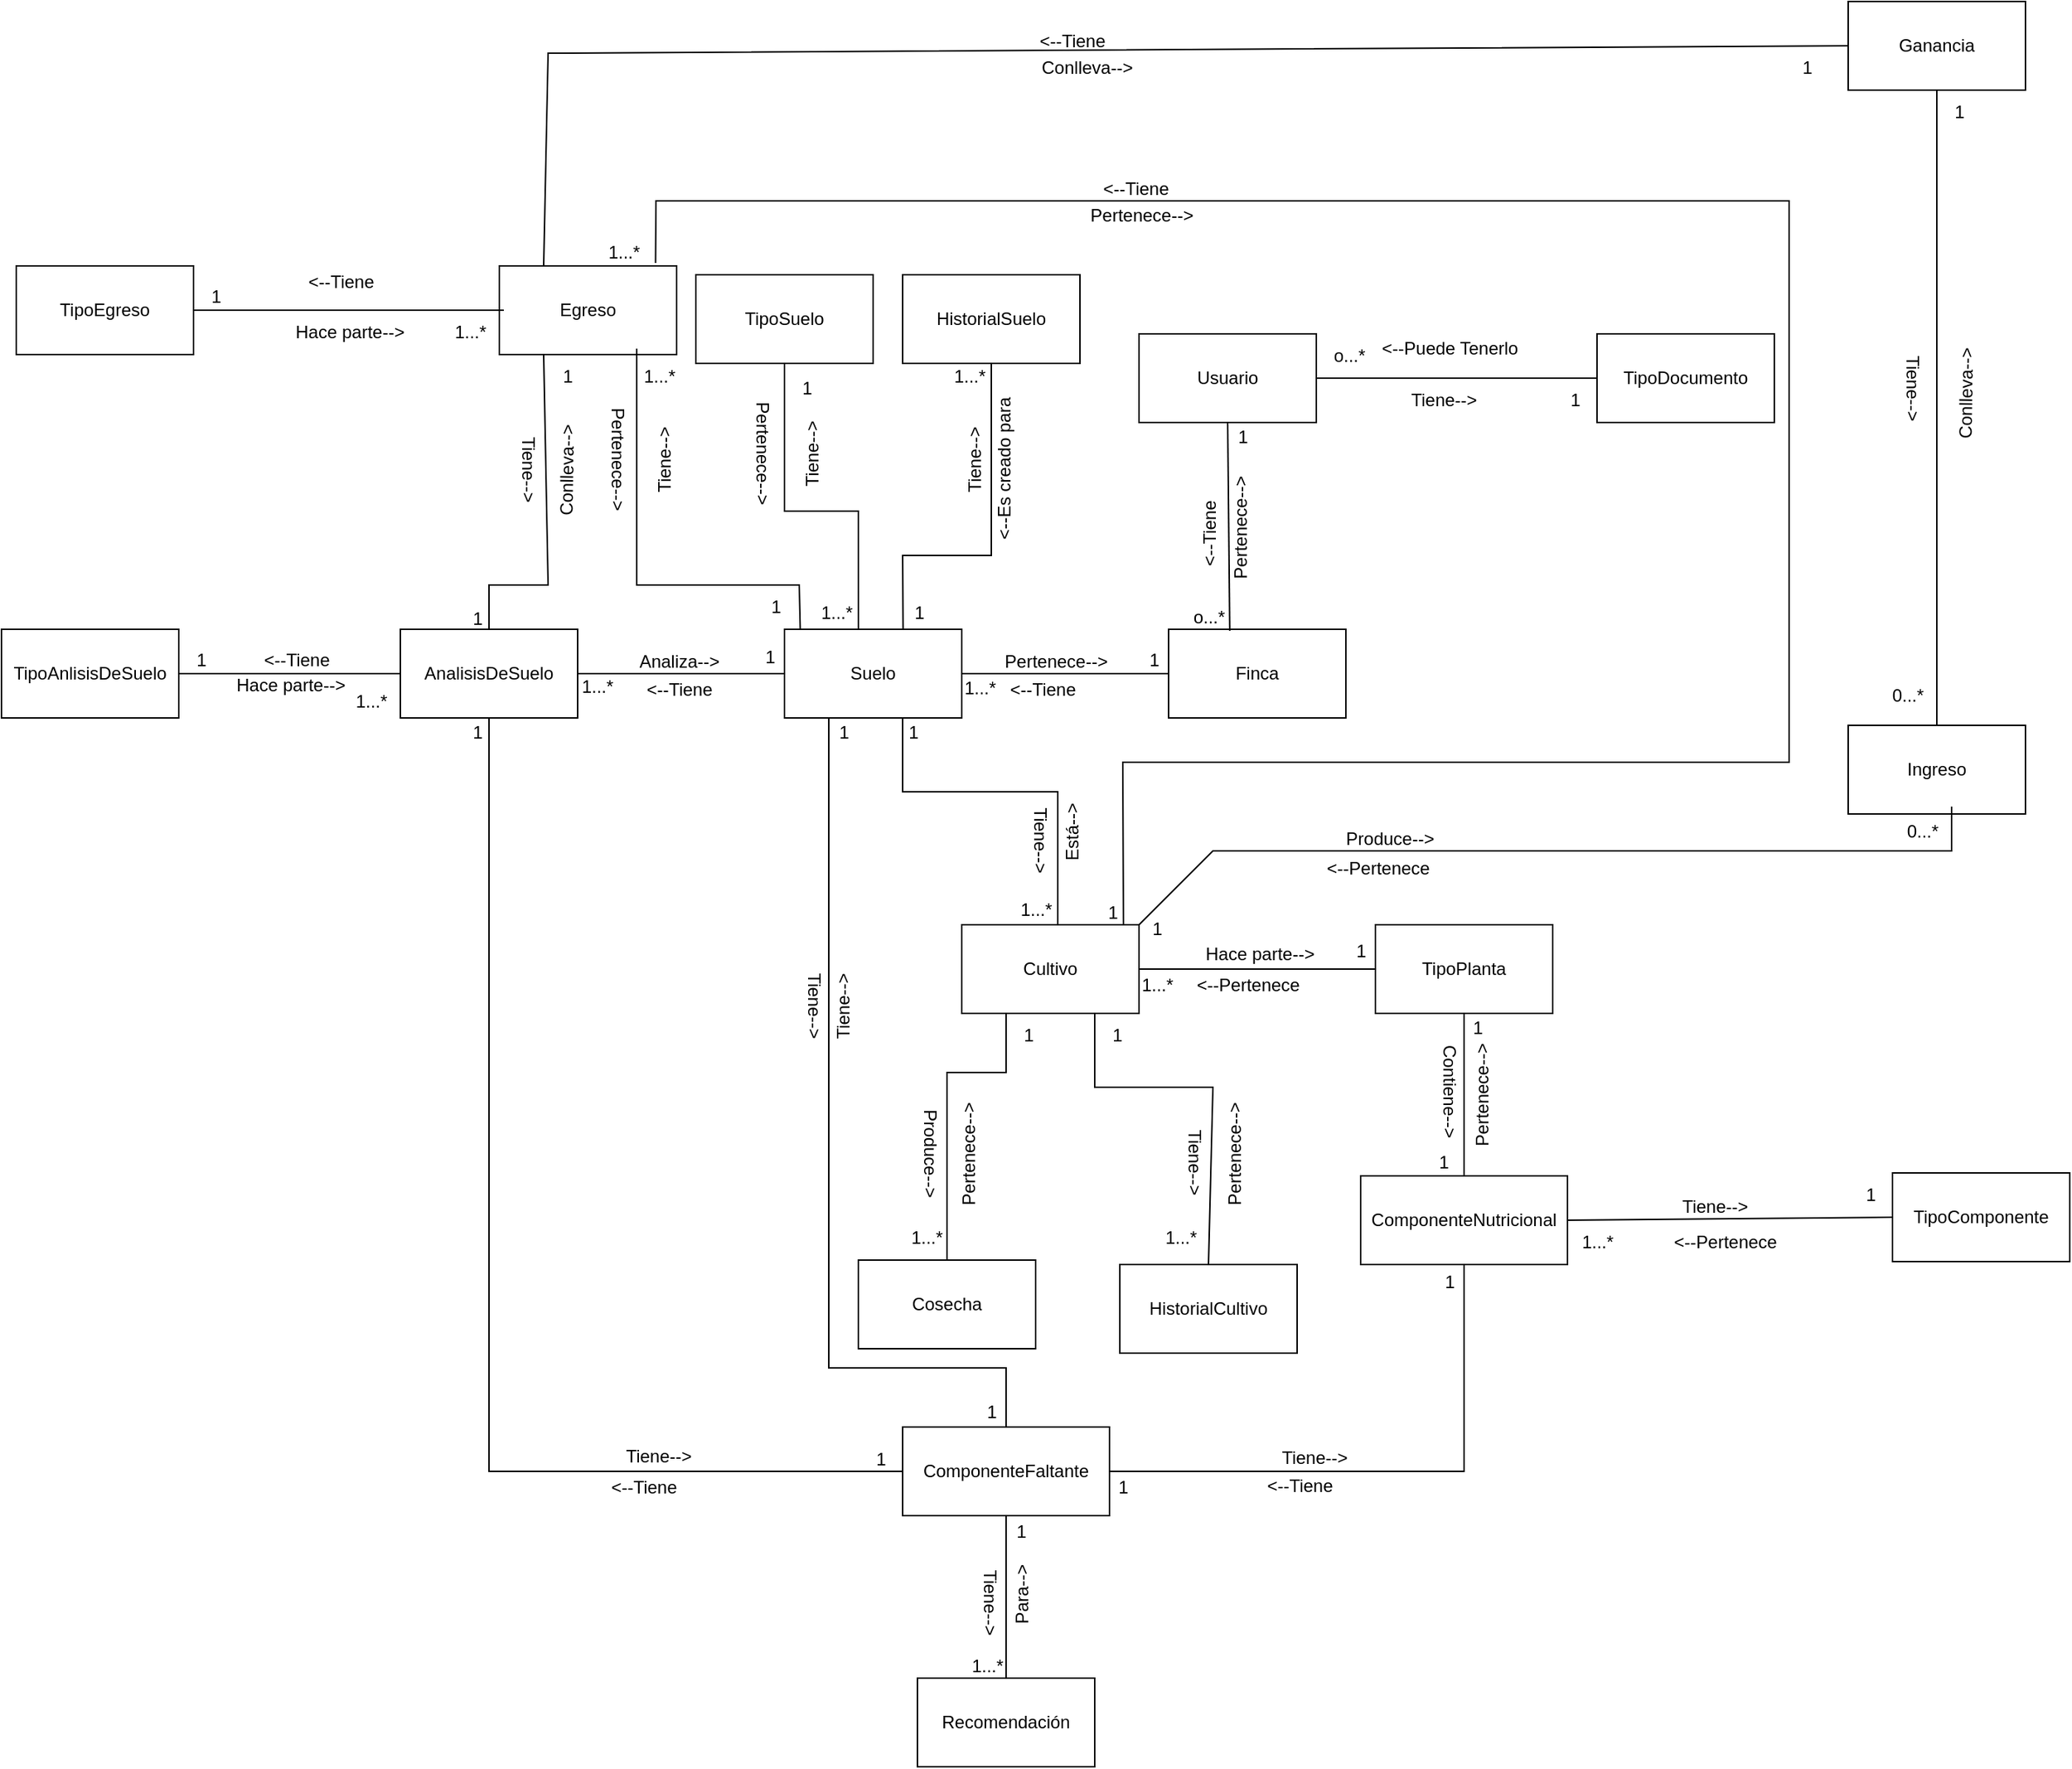 <mxfile version="21.0.8" type="github">
  <diagram name="Página-1" id="VM4DMKes7zrzFQn_ShIZ">
    <mxGraphModel dx="2049" dy="1825" grid="1" gridSize="10" guides="1" tooltips="1" connect="1" arrows="1" fold="1" page="1" pageScale="1" pageWidth="827" pageHeight="1169" math="0" shadow="0">
      <root>
        <mxCell id="0" />
        <mxCell id="1" parent="0" />
        <mxCell id="wAAVuN6HU1YgThgMk9Jp-1" value="AnalisisDeSuelo" style="rounded=0;whiteSpace=wrap;html=1;" parent="1" vertex="1">
          <mxGeometry x="-110" y="170" width="120" height="60" as="geometry" />
        </mxCell>
        <mxCell id="gtoM_6XYmSIpQko0jhc2-1" value="Suelo" style="rounded=0;whiteSpace=wrap;html=1;" parent="1" vertex="1">
          <mxGeometry x="150" y="170" width="120" height="60" as="geometry" />
        </mxCell>
        <mxCell id="gtoM_6XYmSIpQko0jhc2-4" value="" style="endArrow=none;html=1;rounded=0;entryX=0;entryY=0.5;entryDx=0;entryDy=0;" parent="1" target="gtoM_6XYmSIpQko0jhc2-1" edge="1">
          <mxGeometry width="50" height="50" relative="1" as="geometry">
            <mxPoint x="10" y="200" as="sourcePoint" />
            <mxPoint x="60" y="150" as="targetPoint" />
          </mxGeometry>
        </mxCell>
        <mxCell id="gtoM_6XYmSIpQko0jhc2-5" value="Usuario" style="rounded=0;whiteSpace=wrap;html=1;" parent="1" vertex="1">
          <mxGeometry x="390" y="-30" width="120" height="60" as="geometry" />
        </mxCell>
        <mxCell id="gtoM_6XYmSIpQko0jhc2-12" value="Analiza--&amp;gt;" style="text;html=1;strokeColor=none;fillColor=none;align=center;verticalAlign=middle;whiteSpace=wrap;rounded=0;" parent="1" vertex="1">
          <mxGeometry x="39" y="177" width="80" height="30" as="geometry" />
        </mxCell>
        <mxCell id="gtoM_6XYmSIpQko0jhc2-13" value="&amp;lt;--Tiene" style="text;html=1;strokeColor=none;fillColor=none;align=center;verticalAlign=middle;whiteSpace=wrap;rounded=0;" parent="1" vertex="1">
          <mxGeometry x="29" y="196" width="100" height="30" as="geometry" />
        </mxCell>
        <mxCell id="gtoM_6XYmSIpQko0jhc2-14" value="Finca" style="rounded=0;whiteSpace=wrap;html=1;" parent="1" vertex="1">
          <mxGeometry x="410" y="170" width="120" height="60" as="geometry" />
        </mxCell>
        <mxCell id="EihlM_Xke5t3C62atEJj-1" value="" style="endArrow=none;html=1;rounded=0;entryX=0;entryY=0.5;entryDx=0;entryDy=0;" parent="1" target="gtoM_6XYmSIpQko0jhc2-14" edge="1">
          <mxGeometry width="50" height="50" relative="1" as="geometry">
            <mxPoint x="270" y="200" as="sourcePoint" />
            <mxPoint x="320" y="150" as="targetPoint" />
          </mxGeometry>
        </mxCell>
        <mxCell id="EihlM_Xke5t3C62atEJj-2" value="Pertenece--&amp;gt;" style="text;html=1;strokeColor=none;fillColor=none;align=center;verticalAlign=middle;whiteSpace=wrap;rounded=0;" parent="1" vertex="1">
          <mxGeometry x="294" y="177" width="80" height="30" as="geometry" />
        </mxCell>
        <mxCell id="nHzaXoaMLMGKjQFt03uS-1" value="" style="endArrow=none;html=1;rounded=0;exitX=0.345;exitY=0.017;exitDx=0;exitDy=0;exitPerimeter=0;" parent="1" source="gtoM_6XYmSIpQko0jhc2-14" edge="1">
          <mxGeometry width="50" height="50" relative="1" as="geometry">
            <mxPoint x="450" y="160" as="sourcePoint" />
            <mxPoint x="450" y="30" as="targetPoint" />
          </mxGeometry>
        </mxCell>
        <mxCell id="nHzaXoaMLMGKjQFt03uS-2" value="&amp;lt;--Tiene" style="text;html=1;strokeColor=none;fillColor=none;align=center;verticalAlign=middle;whiteSpace=wrap;rounded=0;" parent="1" vertex="1">
          <mxGeometry x="285" y="196" width="80" height="30" as="geometry" />
        </mxCell>
        <mxCell id="nHzaXoaMLMGKjQFt03uS-3" value="Pertenece--&amp;gt;" style="text;html=1;strokeColor=none;fillColor=none;align=center;verticalAlign=middle;whiteSpace=wrap;rounded=0;rotation=270;" parent="1" vertex="1">
          <mxGeometry x="419" y="86" width="80" height="30" as="geometry" />
        </mxCell>
        <mxCell id="nHzaXoaMLMGKjQFt03uS-4" value="&amp;lt;--Tiene" style="text;html=1;strokeColor=none;fillColor=none;align=center;verticalAlign=middle;whiteSpace=wrap;rounded=0;rotation=270;" parent="1" vertex="1">
          <mxGeometry x="398" y="90" width="80" height="30" as="geometry" />
        </mxCell>
        <mxCell id="TpQG6C9cROLoZ1MlETch-3" value="Recomendación" style="rounded=0;whiteSpace=wrap;html=1;" parent="1" vertex="1">
          <mxGeometry x="240" y="880" width="120" height="60" as="geometry" />
        </mxCell>
        <mxCell id="TpQG6C9cROLoZ1MlETch-4" value="Cultivo" style="rounded=0;whiteSpace=wrap;html=1;" parent="1" vertex="1">
          <mxGeometry x="270" y="370" width="120" height="60" as="geometry" />
        </mxCell>
        <mxCell id="TpQG6C9cROLoZ1MlETch-6" value="Tiene--&amp;gt;" style="text;html=1;strokeColor=none;fillColor=none;align=center;verticalAlign=middle;whiteSpace=wrap;rounded=0;rotation=90;" parent="1" vertex="1">
          <mxGeometry x="293" y="298" width="60" height="30" as="geometry" />
        </mxCell>
        <mxCell id="TpQG6C9cROLoZ1MlETch-7" value="Está--&amp;gt;" style="text;html=1;strokeColor=none;fillColor=none;align=center;verticalAlign=middle;whiteSpace=wrap;rounded=0;rotation=270;" parent="1" vertex="1">
          <mxGeometry x="305" y="292" width="80" height="30" as="geometry" />
        </mxCell>
        <mxCell id="TpQG6C9cROLoZ1MlETch-8" value="HistorialSuelo" style="rounded=0;whiteSpace=wrap;html=1;" parent="1" vertex="1">
          <mxGeometry x="230" y="-70" width="120" height="60" as="geometry" />
        </mxCell>
        <mxCell id="TpQG6C9cROLoZ1MlETch-9" value="" style="endArrow=none;html=1;rounded=0;entryX=0.5;entryY=1;entryDx=0;entryDy=0;exitX=0.669;exitY=-0.007;exitDx=0;exitDy=0;exitPerimeter=0;" parent="1" source="gtoM_6XYmSIpQko0jhc2-1" target="TpQG6C9cROLoZ1MlETch-8" edge="1">
          <mxGeometry width="50" height="50" relative="1" as="geometry">
            <mxPoint x="220" y="170" as="sourcePoint" />
            <mxPoint x="210" y="60" as="targetPoint" />
            <Array as="points">
              <mxPoint x="230" y="120" />
              <mxPoint x="290" y="120" />
            </Array>
          </mxGeometry>
        </mxCell>
        <mxCell id="TpQG6C9cROLoZ1MlETch-10" value="Tiene--&amp;gt;" style="text;html=1;strokeColor=none;fillColor=none;align=center;verticalAlign=middle;whiteSpace=wrap;rounded=0;rotation=270;" parent="1" vertex="1">
          <mxGeometry x="239" y="40" width="80" height="30" as="geometry" />
        </mxCell>
        <mxCell id="TpQG6C9cROLoZ1MlETch-11" value="TipoAnlisisDeSuelo" style="rounded=0;whiteSpace=wrap;html=1;" parent="1" vertex="1">
          <mxGeometry x="-380" y="170" width="120" height="60" as="geometry" />
        </mxCell>
        <mxCell id="TpQG6C9cROLoZ1MlETch-12" value="" style="endArrow=none;html=1;rounded=0;entryX=0;entryY=0.5;entryDx=0;entryDy=0;" parent="1" target="wAAVuN6HU1YgThgMk9Jp-1" edge="1">
          <mxGeometry width="50" height="50" relative="1" as="geometry">
            <mxPoint x="-260" y="200" as="sourcePoint" />
            <mxPoint x="-210" y="150" as="targetPoint" />
          </mxGeometry>
        </mxCell>
        <mxCell id="TpQG6C9cROLoZ1MlETch-13" value="&amp;lt;--Tiene" style="text;html=1;strokeColor=none;fillColor=none;align=center;verticalAlign=middle;whiteSpace=wrap;rounded=0;" parent="1" vertex="1">
          <mxGeometry x="-210" y="176" width="60" height="30" as="geometry" />
        </mxCell>
        <mxCell id="TpQG6C9cROLoZ1MlETch-14" value="Hace parte--&amp;gt;" style="text;html=1;strokeColor=none;fillColor=none;align=center;verticalAlign=middle;whiteSpace=wrap;rounded=0;" parent="1" vertex="1">
          <mxGeometry x="-224" y="193" width="80" height="30" as="geometry" />
        </mxCell>
        <mxCell id="TpQG6C9cROLoZ1MlETch-19" value="" style="endArrow=none;html=1;rounded=0;" parent="1" edge="1">
          <mxGeometry width="50" height="50" relative="1" as="geometry">
            <mxPoint x="335" y="370" as="sourcePoint" />
            <mxPoint x="230" y="230" as="targetPoint" />
            <Array as="points">
              <mxPoint x="335" y="280" />
              <mxPoint x="230" y="280" />
            </Array>
          </mxGeometry>
        </mxCell>
        <mxCell id="TpQG6C9cROLoZ1MlETch-20" value="" style="endArrow=none;html=1;rounded=0;entryX=0.5;entryY=1;entryDx=0;entryDy=0;exitX=0.5;exitY=0;exitDx=0;exitDy=0;" parent="1" source="TpQG6C9cROLoZ1MlETch-3" target="K1ka9b04RwjkrM7GsoV3-24" edge="1">
          <mxGeometry width="50" height="50" relative="1" as="geometry">
            <mxPoint x="110" y="350" as="sourcePoint" />
            <mxPoint x="110" y="290" as="targetPoint" />
            <Array as="points">
              <mxPoint x="300" y="810" />
              <mxPoint x="300" y="790" />
            </Array>
          </mxGeometry>
        </mxCell>
        <mxCell id="TpQG6C9cROLoZ1MlETch-22" value="Tiene--&amp;gt;" style="text;html=1;strokeColor=none;fillColor=none;align=center;verticalAlign=middle;whiteSpace=wrap;rounded=0;rotation=90;" parent="1" vertex="1">
          <mxGeometry x="259" y="814" width="60" height="30" as="geometry" />
        </mxCell>
        <mxCell id="TpQG6C9cROLoZ1MlETch-23" value="Para--&amp;gt;" style="text;html=1;strokeColor=none;fillColor=none;align=center;verticalAlign=middle;whiteSpace=wrap;rounded=0;rotation=270;" parent="1" vertex="1">
          <mxGeometry x="271" y="808" width="80" height="30" as="geometry" />
        </mxCell>
        <mxCell id="TpQG6C9cROLoZ1MlETch-24" value="&amp;lt;--Es creado para" style="text;html=1;strokeColor=none;fillColor=none;align=center;verticalAlign=middle;whiteSpace=wrap;rounded=0;rotation=270;" parent="1" vertex="1">
          <mxGeometry x="249" y="46" width="100" height="30" as="geometry" />
        </mxCell>
        <mxCell id="TpQG6C9cROLoZ1MlETch-25" value="TipoPlanta" style="rounded=0;whiteSpace=wrap;html=1;" parent="1" vertex="1">
          <mxGeometry x="550" y="370" width="120" height="60" as="geometry" />
        </mxCell>
        <mxCell id="TpQG6C9cROLoZ1MlETch-26" value="" style="endArrow=none;html=1;rounded=0;entryX=0;entryY=0.5;entryDx=0;entryDy=0;" parent="1" target="TpQG6C9cROLoZ1MlETch-25" edge="1">
          <mxGeometry width="50" height="50" relative="1" as="geometry">
            <mxPoint x="390" y="400" as="sourcePoint" />
            <mxPoint x="440" y="350" as="targetPoint" />
          </mxGeometry>
        </mxCell>
        <mxCell id="TpQG6C9cROLoZ1MlETch-27" value="&amp;lt;--Pertenece" style="text;html=1;strokeColor=none;fillColor=none;align=center;verticalAlign=middle;whiteSpace=wrap;rounded=0;" parent="1" vertex="1">
          <mxGeometry x="424" y="396" width="80" height="30" as="geometry" />
        </mxCell>
        <mxCell id="TpQG6C9cROLoZ1MlETch-28" value="Hace parte--&amp;gt;" style="text;html=1;strokeColor=none;fillColor=none;align=center;verticalAlign=middle;whiteSpace=wrap;rounded=0;" parent="1" vertex="1">
          <mxGeometry x="432" y="375" width="80" height="30" as="geometry" />
        </mxCell>
        <mxCell id="TpQG6C9cROLoZ1MlETch-30" value="Egreso" style="rounded=0;whiteSpace=wrap;html=1;" parent="1" vertex="1">
          <mxGeometry x="-43" y="-76" width="120" height="60" as="geometry" />
        </mxCell>
        <mxCell id="TpQG6C9cROLoZ1MlETch-47" value="ComponenteNutricional" style="rounded=0;whiteSpace=wrap;html=1;" parent="1" vertex="1">
          <mxGeometry x="540" y="540" width="140" height="60" as="geometry" />
        </mxCell>
        <mxCell id="TpQG6C9cROLoZ1MlETch-49" value="" style="endArrow=none;html=1;rounded=0;" parent="1" source="TpQG6C9cROLoZ1MlETch-47" edge="1">
          <mxGeometry width="50" height="50" relative="1" as="geometry">
            <mxPoint x="560" y="480" as="sourcePoint" />
            <mxPoint x="610" y="430" as="targetPoint" />
          </mxGeometry>
        </mxCell>
        <mxCell id="TpQG6C9cROLoZ1MlETch-50" value="Contiene--&amp;gt;" style="text;html=1;strokeColor=none;fillColor=none;align=center;verticalAlign=middle;whiteSpace=wrap;rounded=0;rotation=90;" parent="1" vertex="1">
          <mxGeometry x="565" y="468" width="70" height="30" as="geometry" />
        </mxCell>
        <mxCell id="TpQG6C9cROLoZ1MlETch-51" value="Pertenece--&amp;gt;" style="text;html=1;strokeColor=none;fillColor=none;align=center;verticalAlign=middle;whiteSpace=wrap;rounded=0;rotation=270;" parent="1" vertex="1">
          <mxGeometry x="584.5" y="470.5" width="75" height="30" as="geometry" />
        </mxCell>
        <mxCell id="ObKTEs9czoOwKZzO202r-1" value="1" style="text;html=1;align=center;verticalAlign=middle;resizable=0;points=[];autosize=1;strokeColor=none;fillColor=none;" parent="1" vertex="1">
          <mxGeometry x="445" y="25" width="30" height="30" as="geometry" />
        </mxCell>
        <mxCell id="ObKTEs9czoOwKZzO202r-2" value="o...*" style="text;html=1;align=center;verticalAlign=middle;resizable=0;points=[];autosize=1;strokeColor=none;fillColor=none;" parent="1" vertex="1">
          <mxGeometry x="417" y="147" width="40" height="30" as="geometry" />
        </mxCell>
        <mxCell id="q6Xow11EP27kj4UFFbpN-1" value="1" style="text;html=1;align=center;verticalAlign=middle;resizable=0;points=[];autosize=1;strokeColor=none;fillColor=none;" parent="1" vertex="1">
          <mxGeometry x="226" y="144" width="30" height="30" as="geometry" />
        </mxCell>
        <mxCell id="ObKTEs9czoOwKZzO202r-4" value="1...*" style="text;html=1;align=center;verticalAlign=middle;resizable=0;points=[];autosize=1;strokeColor=none;fillColor=none;" parent="1" vertex="1">
          <mxGeometry x="262" y="195" width="40" height="30" as="geometry" />
        </mxCell>
        <mxCell id="q6Xow11EP27kj4UFFbpN-2" value="1...*" style="text;html=1;align=center;verticalAlign=middle;resizable=0;points=[];autosize=1;strokeColor=none;fillColor=none;" parent="1" vertex="1">
          <mxGeometry x="255" y="-16" width="40" height="30" as="geometry" />
        </mxCell>
        <mxCell id="ObKTEs9czoOwKZzO202r-5" value="1" style="text;html=1;align=center;verticalAlign=middle;resizable=0;points=[];autosize=1;strokeColor=none;fillColor=none;" parent="1" vertex="1">
          <mxGeometry x="385" y="176" width="30" height="30" as="geometry" />
        </mxCell>
        <mxCell id="q6Xow11EP27kj4UFFbpN-3" value="1" style="text;html=1;align=center;verticalAlign=middle;resizable=0;points=[];autosize=1;strokeColor=none;fillColor=none;" parent="1" vertex="1">
          <mxGeometry x="125" y="174" width="30" height="30" as="geometry" />
        </mxCell>
        <mxCell id="q6Xow11EP27kj4UFFbpN-4" value="1...*" style="text;html=1;align=center;verticalAlign=middle;resizable=0;points=[];autosize=1;strokeColor=none;fillColor=none;" parent="1" vertex="1">
          <mxGeometry x="3" y="194" width="40" height="30" as="geometry" />
        </mxCell>
        <mxCell id="q6Xow11EP27kj4UFFbpN-5" value="1" style="text;html=1;align=center;verticalAlign=middle;resizable=0;points=[];autosize=1;strokeColor=none;fillColor=none;" parent="1" vertex="1">
          <mxGeometry x="-260" y="176" width="30" height="30" as="geometry" />
        </mxCell>
        <mxCell id="q6Xow11EP27kj4UFFbpN-6" value="1...*" style="text;html=1;align=center;verticalAlign=middle;resizable=0;points=[];autosize=1;strokeColor=none;fillColor=none;" parent="1" vertex="1">
          <mxGeometry x="-150" y="204" width="40" height="30" as="geometry" />
        </mxCell>
        <mxCell id="ObKTEs9czoOwKZzO202r-6" value="1...*" style="text;html=1;align=center;verticalAlign=middle;resizable=0;points=[];autosize=1;strokeColor=none;fillColor=none;" parent="1" vertex="1">
          <mxGeometry x="300" y="345" width="40" height="30" as="geometry" />
        </mxCell>
        <mxCell id="q6Xow11EP27kj4UFFbpN-7" value="1" style="text;html=1;align=center;verticalAlign=middle;resizable=0;points=[];autosize=1;strokeColor=none;fillColor=none;" parent="1" vertex="1">
          <mxGeometry x="295" y="766" width="30" height="30" as="geometry" />
        </mxCell>
        <mxCell id="ObKTEs9czoOwKZzO202r-7" value="1" style="text;html=1;align=center;verticalAlign=middle;resizable=0;points=[];autosize=1;strokeColor=none;fillColor=none;" parent="1" vertex="1">
          <mxGeometry x="222" y="225" width="30" height="30" as="geometry" />
        </mxCell>
        <mxCell id="q6Xow11EP27kj4UFFbpN-8" value="1...*" style="text;html=1;align=center;verticalAlign=middle;resizable=0;points=[];autosize=1;strokeColor=none;fillColor=none;" parent="1" vertex="1">
          <mxGeometry x="267" y="857" width="40" height="30" as="geometry" />
        </mxCell>
        <mxCell id="iUxeQ0X0zDgG5loe2Lcg-1" value="1" style="text;html=1;align=center;verticalAlign=middle;resizable=0;points=[];autosize=1;strokeColor=none;fillColor=none;" parent="1" vertex="1">
          <mxGeometry x="525" y="373" width="30" height="30" as="geometry" />
        </mxCell>
        <mxCell id="iUxeQ0X0zDgG5loe2Lcg-2" value="1...*" style="text;html=1;align=center;verticalAlign=middle;resizable=0;points=[];autosize=1;strokeColor=none;fillColor=none;" parent="1" vertex="1">
          <mxGeometry x="382" y="396" width="40" height="30" as="geometry" />
        </mxCell>
        <mxCell id="iUxeQ0X0zDgG5loe2Lcg-3" value="1" style="text;html=1;align=center;verticalAlign=middle;resizable=0;points=[];autosize=1;strokeColor=none;fillColor=none;" parent="1" vertex="1">
          <mxGeometry x="581" y="516" width="30" height="30" as="geometry" />
        </mxCell>
        <mxCell id="iUxeQ0X0zDgG5loe2Lcg-4" value="1" style="text;html=1;align=center;verticalAlign=middle;resizable=0;points=[];autosize=1;strokeColor=none;fillColor=none;" parent="1" vertex="1">
          <mxGeometry x="604" y="425" width="30" height="30" as="geometry" />
        </mxCell>
        <mxCell id="st-eu1iesrguf9fTj6S1-7" value="" style="endArrow=none;html=1;rounded=0;entryX=0.912;entryY=0.001;entryDx=0;entryDy=0;entryPerimeter=0;exitX=1.056;exitY=0.734;exitDx=0;exitDy=0;exitPerimeter=0;" parent="1" source="st-eu1iesrguf9fTj6S1-14" target="TpQG6C9cROLoZ1MlETch-4" edge="1">
          <mxGeometry width="50" height="50" relative="1" as="geometry">
            <mxPoint x="20" y="-80" as="sourcePoint" />
            <mxPoint x="390" y="370" as="targetPoint" />
            <Array as="points">
              <mxPoint x="63" y="-120" />
              <mxPoint x="830" y="-120" />
              <mxPoint x="830" y="260" />
              <mxPoint x="480" y="260" />
              <mxPoint x="379" y="260" />
            </Array>
          </mxGeometry>
        </mxCell>
        <mxCell id="st-eu1iesrguf9fTj6S1-8" value="&amp;lt;--Tiene" style="text;html=1;strokeColor=none;fillColor=none;align=center;verticalAlign=middle;whiteSpace=wrap;rounded=0;" parent="1" vertex="1">
          <mxGeometry x="358" y="-143" width="60" height="30" as="geometry" />
        </mxCell>
        <mxCell id="st-eu1iesrguf9fTj6S1-9" value="Pertenece--&amp;gt;" style="text;html=1;strokeColor=none;fillColor=none;align=center;verticalAlign=middle;whiteSpace=wrap;rounded=0;" parent="1" vertex="1">
          <mxGeometry x="352" y="-125" width="80" height="30" as="geometry" />
        </mxCell>
        <mxCell id="st-eu1iesrguf9fTj6S1-13" value="1" style="text;html=1;align=center;verticalAlign=middle;resizable=0;points=[];autosize=1;strokeColor=none;fillColor=none;" parent="1" vertex="1">
          <mxGeometry x="357" y="347" width="30" height="30" as="geometry" />
        </mxCell>
        <mxCell id="st-eu1iesrguf9fTj6S1-14" value="1...*" style="text;html=1;align=center;verticalAlign=middle;resizable=0;points=[];autosize=1;strokeColor=none;fillColor=none;" parent="1" vertex="1">
          <mxGeometry x="20.5" y="-100" width="40" height="30" as="geometry" />
        </mxCell>
        <mxCell id="st-eu1iesrguf9fTj6S1-15" value="Cosecha" style="rounded=0;whiteSpace=wrap;html=1;" parent="1" vertex="1">
          <mxGeometry x="200" y="597" width="120" height="60" as="geometry" />
        </mxCell>
        <mxCell id="st-eu1iesrguf9fTj6S1-16" value="" style="endArrow=none;html=1;rounded=0;entryX=0.25;entryY=1;entryDx=0;entryDy=0;" parent="1" source="st-eu1iesrguf9fTj6S1-15" edge="1" target="TpQG6C9cROLoZ1MlETch-4">
          <mxGeometry width="50" height="50" relative="1" as="geometry">
            <mxPoint x="280" y="480" as="sourcePoint" />
            <mxPoint x="335" y="430" as="targetPoint" />
            <Array as="points">
              <mxPoint x="260" y="470" />
              <mxPoint x="300" y="470" />
            </Array>
          </mxGeometry>
        </mxCell>
        <mxCell id="st-eu1iesrguf9fTj6S1-17" value="Pertenece--&amp;gt;" style="text;html=1;strokeColor=none;fillColor=none;align=center;verticalAlign=middle;whiteSpace=wrap;rounded=0;rotation=270;" parent="1" vertex="1">
          <mxGeometry x="235" y="510" width="80" height="30" as="geometry" />
        </mxCell>
        <mxCell id="st-eu1iesrguf9fTj6S1-18" value="Produce--&amp;gt;" style="text;html=1;strokeColor=none;fillColor=none;align=center;verticalAlign=middle;whiteSpace=wrap;rounded=0;rotation=90;" parent="1" vertex="1">
          <mxGeometry x="212" y="510" width="73" height="30" as="geometry" />
        </mxCell>
        <mxCell id="st-eu1iesrguf9fTj6S1-19" value="1" style="text;html=1;align=center;verticalAlign=middle;resizable=0;points=[];autosize=1;strokeColor=none;fillColor=none;" parent="1" vertex="1">
          <mxGeometry x="300" y="430" width="30" height="30" as="geometry" />
        </mxCell>
        <mxCell id="st-eu1iesrguf9fTj6S1-20" value="1...*" style="text;html=1;align=center;verticalAlign=middle;resizable=0;points=[];autosize=1;strokeColor=none;fillColor=none;" parent="1" vertex="1">
          <mxGeometry x="226" y="567" width="40" height="30" as="geometry" />
        </mxCell>
        <mxCell id="st-eu1iesrguf9fTj6S1-21" value="" style="endArrow=none;html=1;rounded=0;entryX=0.25;entryY=1;entryDx=0;entryDy=0;" parent="1" edge="1" target="TpQG6C9cROLoZ1MlETch-30">
          <mxGeometry width="50" height="50" relative="1" as="geometry">
            <mxPoint x="-50" y="170" as="sourcePoint" />
            <mxPoint x="35" y="-20" as="targetPoint" />
            <Array as="points">
              <mxPoint x="-50" y="140" />
              <mxPoint x="-10" y="140" />
            </Array>
          </mxGeometry>
        </mxCell>
        <mxCell id="st-eu1iesrguf9fTj6S1-23" value="Conlleva--&amp;gt;" style="text;html=1;strokeColor=none;fillColor=none;align=center;verticalAlign=middle;whiteSpace=wrap;rounded=0;rotation=-89;" parent="1" vertex="1">
          <mxGeometry x="-37" y="47" width="80" height="30" as="geometry" />
        </mxCell>
        <mxCell id="st-eu1iesrguf9fTj6S1-24" value="Tiene--&amp;gt;" style="text;html=1;strokeColor=none;fillColor=none;align=center;verticalAlign=middle;whiteSpace=wrap;rounded=0;rotation=90;" parent="1" vertex="1">
          <mxGeometry x="880" width="67" height="14" as="geometry" />
        </mxCell>
        <mxCell id="st-eu1iesrguf9fTj6S1-25" value="1" style="text;html=1;align=center;verticalAlign=middle;resizable=0;points=[];autosize=1;strokeColor=none;fillColor=none;" parent="1" vertex="1">
          <mxGeometry x="-73" y="148" width="30" height="30" as="geometry" />
        </mxCell>
        <mxCell id="st-eu1iesrguf9fTj6S1-26" value="1" style="text;html=1;align=center;verticalAlign=middle;resizable=0;points=[];autosize=1;strokeColor=none;fillColor=none;" parent="1" vertex="1">
          <mxGeometry x="-12" y="-16" width="30" height="30" as="geometry" />
        </mxCell>
        <mxCell id="K1ka9b04RwjkrM7GsoV3-1" value="Ingreso" style="rounded=0;whiteSpace=wrap;html=1;" parent="1" vertex="1">
          <mxGeometry x="870" y="235" width="120" height="60" as="geometry" />
        </mxCell>
        <mxCell id="K1ka9b04RwjkrM7GsoV3-5" value="Produce--&amp;gt;" style="text;html=1;strokeColor=none;fillColor=none;align=center;verticalAlign=middle;whiteSpace=wrap;rounded=0;" parent="1" vertex="1">
          <mxGeometry x="520" y="297" width="80" height="30" as="geometry" />
        </mxCell>
        <mxCell id="K1ka9b04RwjkrM7GsoV3-6" value="0...*" style="text;html=1;align=center;verticalAlign=middle;resizable=0;points=[];autosize=1;strokeColor=none;fillColor=none;" parent="1" vertex="1">
          <mxGeometry x="900" y="292" width="40" height="30" as="geometry" />
        </mxCell>
        <mxCell id="K1ka9b04RwjkrM7GsoV3-7" value="&amp;lt;--Pertenece" style="text;html=1;strokeColor=none;fillColor=none;align=center;verticalAlign=middle;whiteSpace=wrap;rounded=0;" parent="1" vertex="1">
          <mxGeometry x="512" y="317" width="80" height="30" as="geometry" />
        </mxCell>
        <mxCell id="K1ka9b04RwjkrM7GsoV3-8" value="1" style="text;html=1;align=center;verticalAlign=middle;resizable=0;points=[];autosize=1;strokeColor=none;fillColor=none;" parent="1" vertex="1">
          <mxGeometry x="387" y="358" width="30" height="30" as="geometry" />
        </mxCell>
        <mxCell id="K1ka9b04RwjkrM7GsoV3-9" value="Ganancia" style="rounded=0;whiteSpace=wrap;html=1;" parent="1" vertex="1">
          <mxGeometry x="870" y="-255" width="120" height="60" as="geometry" />
        </mxCell>
        <mxCell id="K1ka9b04RwjkrM7GsoV3-11" value="" style="endArrow=none;html=1;rounded=0;exitX=1;exitY=0;exitDx=0;exitDy=0;entryX=1;entryY=-0.067;entryDx=0;entryDy=0;entryPerimeter=0;" parent="1" source="TpQG6C9cROLoZ1MlETch-4" target="K1ka9b04RwjkrM7GsoV3-6" edge="1">
          <mxGeometry width="50" height="50" relative="1" as="geometry">
            <mxPoint x="390" y="340" as="sourcePoint" />
            <mxPoint x="940" y="300" as="targetPoint" />
            <Array as="points">
              <mxPoint x="440" y="320" />
              <mxPoint x="940" y="320" />
            </Array>
          </mxGeometry>
        </mxCell>
        <mxCell id="K1ka9b04RwjkrM7GsoV3-12" value="" style="endArrow=none;html=1;rounded=0;entryX=0.5;entryY=1;entryDx=0;entryDy=0;exitX=0.5;exitY=0;exitDx=0;exitDy=0;" parent="1" source="K1ka9b04RwjkrM7GsoV3-1" target="K1ka9b04RwjkrM7GsoV3-9" edge="1">
          <mxGeometry width="50" height="50" relative="1" as="geometry">
            <mxPoint x="680" y="-110" as="sourcePoint" />
            <mxPoint x="730" y="-160" as="targetPoint" />
          </mxGeometry>
        </mxCell>
        <mxCell id="K1ka9b04RwjkrM7GsoV3-13" value="" style="endArrow=none;html=1;rounded=0;entryX=0;entryY=0.5;entryDx=0;entryDy=0;exitX=0.25;exitY=0;exitDx=0;exitDy=0;" parent="1" target="K1ka9b04RwjkrM7GsoV3-9" edge="1" source="TpQG6C9cROLoZ1MlETch-30">
          <mxGeometry width="50" height="50" relative="1" as="geometry">
            <mxPoint x="-10" y="-80" as="sourcePoint" />
            <mxPoint x="470" y="-230" as="targetPoint" />
            <Array as="points">
              <mxPoint x="-10" y="-220" />
            </Array>
          </mxGeometry>
        </mxCell>
        <mxCell id="K1ka9b04RwjkrM7GsoV3-14" value="Conlleva--&amp;gt;" style="text;html=1;strokeColor=none;fillColor=none;align=center;verticalAlign=middle;whiteSpace=wrap;rounded=0;rotation=-89;" parent="1" vertex="1">
          <mxGeometry x="910" y="-5" width="80" height="30" as="geometry" />
        </mxCell>
        <mxCell id="K1ka9b04RwjkrM7GsoV3-15" value="1" style="text;html=1;align=center;verticalAlign=middle;resizable=0;points=[];autosize=1;strokeColor=none;fillColor=none;" parent="1" vertex="1">
          <mxGeometry x="930" y="-195" width="30" height="30" as="geometry" />
        </mxCell>
        <mxCell id="K1ka9b04RwjkrM7GsoV3-17" value="0...*" style="text;html=1;align=center;verticalAlign=middle;resizable=0;points=[];autosize=1;strokeColor=none;fillColor=none;" parent="1" vertex="1">
          <mxGeometry x="890" y="200" width="40" height="30" as="geometry" />
        </mxCell>
        <mxCell id="K1ka9b04RwjkrM7GsoV3-18" value="Tiene--&amp;gt;" style="text;html=1;strokeColor=none;fillColor=none;align=center;verticalAlign=middle;whiteSpace=wrap;rounded=0;rotation=90;" parent="1" vertex="1">
          <mxGeometry x="-57" y="55" width="67" height="14" as="geometry" />
        </mxCell>
        <mxCell id="K1ka9b04RwjkrM7GsoV3-19" value="Conlleva--&amp;gt;" style="text;html=1;strokeColor=none;fillColor=none;align=center;verticalAlign=middle;whiteSpace=wrap;rounded=0;rotation=0;" parent="1" vertex="1">
          <mxGeometry x="315" y="-225" width="80" height="30" as="geometry" />
        </mxCell>
        <mxCell id="K1ka9b04RwjkrM7GsoV3-20" value="&amp;lt;--Tiene" style="text;html=1;strokeColor=none;fillColor=none;align=center;verticalAlign=middle;whiteSpace=wrap;rounded=0;" parent="1" vertex="1">
          <mxGeometry x="315" y="-243" width="60" height="30" as="geometry" />
        </mxCell>
        <mxCell id="K1ka9b04RwjkrM7GsoV3-22" value="1" style="text;html=1;align=center;verticalAlign=middle;resizable=0;points=[];autosize=1;strokeColor=none;fillColor=none;" parent="1" vertex="1">
          <mxGeometry x="827" y="-225" width="30" height="30" as="geometry" />
        </mxCell>
        <mxCell id="K1ka9b04RwjkrM7GsoV3-24" value="ComponenteFaltante" style="rounded=0;whiteSpace=wrap;html=1;" parent="1" vertex="1">
          <mxGeometry x="230" y="710" width="140" height="60" as="geometry" />
        </mxCell>
        <mxCell id="K1ka9b04RwjkrM7GsoV3-25" value="" style="endArrow=none;html=1;rounded=0;entryX=0.5;entryY=1;entryDx=0;entryDy=0;exitX=0;exitY=0.5;exitDx=0;exitDy=0;" parent="1" source="K1ka9b04RwjkrM7GsoV3-24" target="wAAVuN6HU1YgThgMk9Jp-1" edge="1">
          <mxGeometry width="50" height="50" relative="1" as="geometry">
            <mxPoint x="-150" y="630" as="sourcePoint" />
            <mxPoint x="-100" y="580" as="targetPoint" />
            <Array as="points">
              <mxPoint x="-50" y="740" />
            </Array>
          </mxGeometry>
        </mxCell>
        <mxCell id="K1ka9b04RwjkrM7GsoV3-26" value="" style="endArrow=none;html=1;rounded=0;entryX=0.5;entryY=1;entryDx=0;entryDy=0;exitX=1;exitY=0.5;exitDx=0;exitDy=0;" parent="1" source="K1ka9b04RwjkrM7GsoV3-24" target="TpQG6C9cROLoZ1MlETch-47" edge="1">
          <mxGeometry width="50" height="50" relative="1" as="geometry">
            <mxPoint x="550" y="700" as="sourcePoint" />
            <mxPoint x="600" y="650" as="targetPoint" />
            <Array as="points">
              <mxPoint x="610" y="740" />
            </Array>
          </mxGeometry>
        </mxCell>
        <mxCell id="K1ka9b04RwjkrM7GsoV3-27" value="&amp;lt;--Tiene" style="text;html=1;strokeColor=none;fillColor=none;align=center;verticalAlign=middle;whiteSpace=wrap;rounded=0;" parent="1" vertex="1">
          <mxGeometry x="5" y="736" width="100" height="30" as="geometry" />
        </mxCell>
        <mxCell id="K1ka9b04RwjkrM7GsoV3-28" value="&amp;lt;--Tiene" style="text;html=1;strokeColor=none;fillColor=none;align=center;verticalAlign=middle;whiteSpace=wrap;rounded=0;" parent="1" vertex="1">
          <mxGeometry x="449" y="735" width="100" height="30" as="geometry" />
        </mxCell>
        <mxCell id="K1ka9b04RwjkrM7GsoV3-29" value="Tiene--&amp;gt;" style="text;html=1;strokeColor=none;fillColor=none;align=center;verticalAlign=middle;whiteSpace=wrap;rounded=0;rotation=0;" parent="1" vertex="1">
          <mxGeometry x="25" y="715" width="80" height="30" as="geometry" />
        </mxCell>
        <mxCell id="K1ka9b04RwjkrM7GsoV3-30" value="Tiene--&amp;gt;" style="text;html=1;strokeColor=none;fillColor=none;align=center;verticalAlign=middle;whiteSpace=wrap;rounded=0;rotation=0;" parent="1" vertex="1">
          <mxGeometry x="469" y="716" width="80" height="30" as="geometry" />
        </mxCell>
        <mxCell id="K1ka9b04RwjkrM7GsoV3-31" value="1" style="text;html=1;align=center;verticalAlign=middle;resizable=0;points=[];autosize=1;strokeColor=none;fillColor=none;" parent="1" vertex="1">
          <mxGeometry x="200" y="717" width="30" height="30" as="geometry" />
        </mxCell>
        <mxCell id="K1ka9b04RwjkrM7GsoV3-32" value="1" style="text;html=1;align=center;verticalAlign=middle;resizable=0;points=[];autosize=1;strokeColor=none;fillColor=none;" parent="1" vertex="1">
          <mxGeometry x="-73" y="225" width="30" height="30" as="geometry" />
        </mxCell>
        <mxCell id="K1ka9b04RwjkrM7GsoV3-33" value="1" style="text;html=1;align=center;verticalAlign=middle;resizable=0;points=[];autosize=1;strokeColor=none;fillColor=none;" parent="1" vertex="1">
          <mxGeometry x="585" y="597" width="30" height="30" as="geometry" />
        </mxCell>
        <mxCell id="K1ka9b04RwjkrM7GsoV3-34" value="1" style="text;html=1;align=center;verticalAlign=middle;resizable=0;points=[];autosize=1;strokeColor=none;fillColor=none;" parent="1" vertex="1">
          <mxGeometry x="364" y="736" width="30" height="30" as="geometry" />
        </mxCell>
        <mxCell id="K1ka9b04RwjkrM7GsoV3-35" value="" style="endArrow=none;html=1;rounded=0;entryX=0.25;entryY=1;entryDx=0;entryDy=0;exitX=0.5;exitY=0;exitDx=0;exitDy=0;" parent="1" source="K1ka9b04RwjkrM7GsoV3-24" target="gtoM_6XYmSIpQko0jhc2-1" edge="1">
          <mxGeometry width="50" height="50" relative="1" as="geometry">
            <mxPoint x="130" y="320" as="sourcePoint" />
            <mxPoint x="180" y="270" as="targetPoint" />
            <Array as="points">
              <mxPoint x="300" y="670" />
              <mxPoint x="180" y="670" />
            </Array>
          </mxGeometry>
        </mxCell>
        <mxCell id="K1ka9b04RwjkrM7GsoV3-36" value="Tiene--&amp;gt;" style="text;html=1;strokeColor=none;fillColor=none;align=center;verticalAlign=middle;whiteSpace=wrap;rounded=0;rotation=90;" parent="1" vertex="1">
          <mxGeometry x="130" y="410" width="80" height="30" as="geometry" />
        </mxCell>
        <mxCell id="K1ka9b04RwjkrM7GsoV3-37" value="Tiene--&amp;gt;" style="text;html=1;strokeColor=none;fillColor=none;align=center;verticalAlign=middle;whiteSpace=wrap;rounded=0;rotation=-90;" parent="1" vertex="1">
          <mxGeometry x="150" y="410" width="80" height="30" as="geometry" />
        </mxCell>
        <mxCell id="K1ka9b04RwjkrM7GsoV3-38" value="1" style="text;html=1;align=center;verticalAlign=middle;resizable=0;points=[];autosize=1;strokeColor=none;fillColor=none;" parent="1" vertex="1">
          <mxGeometry x="175" y="225" width="30" height="30" as="geometry" />
        </mxCell>
        <mxCell id="K1ka9b04RwjkrM7GsoV3-39" value="1" style="text;html=1;align=center;verticalAlign=middle;resizable=0;points=[];autosize=1;strokeColor=none;fillColor=none;" parent="1" vertex="1">
          <mxGeometry x="275" y="685" width="30" height="30" as="geometry" />
        </mxCell>
        <mxCell id="JpNfquDLHaqynoFkWlmZ-1" value="TipoEgreso" style="rounded=0;whiteSpace=wrap;html=1;" parent="1" vertex="1">
          <mxGeometry x="-370" y="-76" width="120" height="60" as="geometry" />
        </mxCell>
        <mxCell id="JpNfquDLHaqynoFkWlmZ-2" value="" style="endArrow=none;html=1;rounded=0;exitX=1;exitY=0.5;exitDx=0;exitDy=0;" parent="1" source="JpNfquDLHaqynoFkWlmZ-1" edge="1">
          <mxGeometry width="50" height="50" relative="1" as="geometry">
            <mxPoint x="-90" as="sourcePoint" />
            <mxPoint x="-40" y="-46" as="targetPoint" />
          </mxGeometry>
        </mxCell>
        <mxCell id="jmJrkB2rO5GQmq86xExs-1" value="TipoDocumento" style="rounded=0;whiteSpace=wrap;html=1;" parent="1" vertex="1">
          <mxGeometry x="700" y="-30" width="120" height="60" as="geometry" />
        </mxCell>
        <mxCell id="jmJrkB2rO5GQmq86xExs-2" value="" style="endArrow=none;html=1;rounded=0;entryX=0;entryY=0.5;entryDx=0;entryDy=0;exitX=1;exitY=0.5;exitDx=0;exitDy=0;" parent="1" source="gtoM_6XYmSIpQko0jhc2-5" target="jmJrkB2rO5GQmq86xExs-1" edge="1">
          <mxGeometry width="50" height="50" relative="1" as="geometry">
            <mxPoint x="510" y="10" as="sourcePoint" />
            <mxPoint x="650" as="targetPoint" />
          </mxGeometry>
        </mxCell>
        <mxCell id="jmJrkB2rO5GQmq86xExs-3" value="&amp;lt;--Puede Tenerlo" style="text;html=1;align=center;verticalAlign=middle;resizable=0;points=[];autosize=1;strokeColor=none;fillColor=none;" parent="1" vertex="1">
          <mxGeometry x="540" y="-35" width="120" height="30" as="geometry" />
        </mxCell>
        <mxCell id="jmJrkB2rO5GQmq86xExs-4" value="Tiene--&amp;gt;" style="text;html=1;align=center;verticalAlign=middle;resizable=0;points=[];autosize=1;strokeColor=none;fillColor=none;" parent="1" vertex="1">
          <mxGeometry x="561" width="70" height="30" as="geometry" />
        </mxCell>
        <mxCell id="jmJrkB2rO5GQmq86xExs-5" value="1" style="text;html=1;align=center;verticalAlign=middle;resizable=0;points=[];autosize=1;strokeColor=none;fillColor=none;" parent="1" vertex="1">
          <mxGeometry x="670" width="30" height="30" as="geometry" />
        </mxCell>
        <mxCell id="jmJrkB2rO5GQmq86xExs-6" value="o...*" style="text;html=1;align=center;verticalAlign=middle;resizable=0;points=[];autosize=1;strokeColor=none;fillColor=none;" parent="1" vertex="1">
          <mxGeometry x="512" y="-30" width="40" height="30" as="geometry" />
        </mxCell>
        <mxCell id="YEioQVW7iXrfI64ukGaB-1" value="TipoSuelo" style="rounded=0;whiteSpace=wrap;html=1;" vertex="1" parent="1">
          <mxGeometry x="90" y="-70" width="120" height="60" as="geometry" />
        </mxCell>
        <mxCell id="YEioQVW7iXrfI64ukGaB-2" value="" style="endArrow=none;html=1;rounded=0;exitX=0.417;exitY=0;exitDx=0;exitDy=0;exitPerimeter=0;" edge="1" parent="1" source="gtoM_6XYmSIpQko0jhc2-1">
          <mxGeometry width="50" height="50" relative="1" as="geometry">
            <mxPoint x="100" y="40" as="sourcePoint" />
            <mxPoint x="150" y="-10" as="targetPoint" />
            <Array as="points">
              <mxPoint x="200" y="90" />
              <mxPoint x="150" y="90" />
            </Array>
          </mxGeometry>
        </mxCell>
        <mxCell id="YEioQVW7iXrfI64ukGaB-3" value="Tiene--&amp;gt;" style="text;html=1;strokeColor=none;fillColor=none;align=center;verticalAlign=middle;whiteSpace=wrap;rounded=0;rotation=270;" vertex="1" parent="1">
          <mxGeometry x="129" y="36" width="80" height="30" as="geometry" />
        </mxCell>
        <mxCell id="YEioQVW7iXrfI64ukGaB-4" value="Pertenece--&amp;gt;" style="text;html=1;strokeColor=none;fillColor=none;align=center;verticalAlign=middle;whiteSpace=wrap;rounded=0;rotation=90;" vertex="1" parent="1">
          <mxGeometry x="95" y="36" width="80" height="30" as="geometry" />
        </mxCell>
        <mxCell id="YEioQVW7iXrfI64ukGaB-5" value="1" style="text;html=1;align=center;verticalAlign=middle;resizable=0;points=[];autosize=1;strokeColor=none;fillColor=none;" vertex="1" parent="1">
          <mxGeometry x="150" y="-8" width="30" height="30" as="geometry" />
        </mxCell>
        <mxCell id="YEioQVW7iXrfI64ukGaB-6" value="1...*" style="text;html=1;align=center;verticalAlign=middle;resizable=0;points=[];autosize=1;strokeColor=none;fillColor=none;" vertex="1" parent="1">
          <mxGeometry x="165" y="144" width="40" height="30" as="geometry" />
        </mxCell>
        <mxCell id="YEioQVW7iXrfI64ukGaB-8" value="" style="endArrow=none;html=1;rounded=0;exitX=0.089;exitY=0.001;exitDx=0;exitDy=0;exitPerimeter=0;" edge="1" parent="1" source="gtoM_6XYmSIpQko0jhc2-1">
          <mxGeometry width="50" height="50" relative="1" as="geometry">
            <mxPoint x="30" y="30" as="sourcePoint" />
            <mxPoint x="50" y="-20" as="targetPoint" />
            <Array as="points">
              <mxPoint x="160" y="140" />
              <mxPoint x="50" y="140" />
            </Array>
          </mxGeometry>
        </mxCell>
        <mxCell id="YEioQVW7iXrfI64ukGaB-10" value="1" style="text;html=1;align=center;verticalAlign=middle;resizable=0;points=[];autosize=1;strokeColor=none;fillColor=none;" vertex="1" parent="1">
          <mxGeometry x="129" y="140" width="30" height="30" as="geometry" />
        </mxCell>
        <mxCell id="YEioQVW7iXrfI64ukGaB-11" value="Tiene--&amp;gt;" style="text;html=1;strokeColor=none;fillColor=none;align=center;verticalAlign=middle;whiteSpace=wrap;rounded=0;rotation=270;" vertex="1" parent="1">
          <mxGeometry x="29" y="40" width="80" height="30" as="geometry" />
        </mxCell>
        <mxCell id="YEioQVW7iXrfI64ukGaB-13" value="1...*" style="text;html=1;align=center;verticalAlign=middle;resizable=0;points=[];autosize=1;strokeColor=none;fillColor=none;" vertex="1" parent="1">
          <mxGeometry x="45" y="-16" width="40" height="30" as="geometry" />
        </mxCell>
        <mxCell id="YEioQVW7iXrfI64ukGaB-14" value="Pertenece--&amp;gt;" style="text;html=1;strokeColor=none;fillColor=none;align=center;verticalAlign=middle;whiteSpace=wrap;rounded=0;rotation=90;" vertex="1" parent="1">
          <mxGeometry x="-3" y="40" width="80" height="30" as="geometry" />
        </mxCell>
        <mxCell id="YEioQVW7iXrfI64ukGaB-15" value="HistorialCultivo" style="rounded=0;whiteSpace=wrap;html=1;" vertex="1" parent="1">
          <mxGeometry x="377" y="600" width="120" height="60" as="geometry" />
        </mxCell>
        <mxCell id="YEioQVW7iXrfI64ukGaB-16" value="" style="endArrow=none;html=1;rounded=0;entryX=0.75;entryY=1;entryDx=0;entryDy=0;exitX=0.5;exitY=0;exitDx=0;exitDy=0;" edge="1" parent="1" source="YEioQVW7iXrfI64ukGaB-15" target="TpQG6C9cROLoZ1MlETch-4">
          <mxGeometry width="50" height="50" relative="1" as="geometry">
            <mxPoint x="270" y="607" as="sourcePoint" />
            <mxPoint x="360" y="440" as="targetPoint" />
            <Array as="points">
              <mxPoint x="440" y="480" />
              <mxPoint x="360" y="480" />
            </Array>
          </mxGeometry>
        </mxCell>
        <mxCell id="YEioQVW7iXrfI64ukGaB-17" value="Tiene--&amp;gt;" style="text;html=1;strokeColor=none;fillColor=none;align=center;verticalAlign=middle;whiteSpace=wrap;rounded=0;rotation=90;" vertex="1" parent="1">
          <mxGeometry x="394" y="524" width="67" height="14" as="geometry" />
        </mxCell>
        <mxCell id="YEioQVW7iXrfI64ukGaB-18" value="Pertenece--&amp;gt;" style="text;html=1;strokeColor=none;fillColor=none;align=center;verticalAlign=middle;whiteSpace=wrap;rounded=0;rotation=270;" vertex="1" parent="1">
          <mxGeometry x="415" y="510" width="80" height="30" as="geometry" />
        </mxCell>
        <mxCell id="YEioQVW7iXrfI64ukGaB-19" value="1" style="text;html=1;align=center;verticalAlign=middle;resizable=0;points=[];autosize=1;strokeColor=none;fillColor=none;" vertex="1" parent="1">
          <mxGeometry x="360" y="430" width="30" height="30" as="geometry" />
        </mxCell>
        <mxCell id="YEioQVW7iXrfI64ukGaB-20" value="1...*" style="text;html=1;align=center;verticalAlign=middle;resizable=0;points=[];autosize=1;strokeColor=none;fillColor=none;" vertex="1" parent="1">
          <mxGeometry x="398" y="567" width="40" height="30" as="geometry" />
        </mxCell>
        <mxCell id="YEioQVW7iXrfI64ukGaB-21" value="&amp;lt;--Tiene" style="text;html=1;strokeColor=none;fillColor=none;align=center;verticalAlign=middle;whiteSpace=wrap;rounded=0;" vertex="1" parent="1">
          <mxGeometry x="-180" y="-80" width="60" height="30" as="geometry" />
        </mxCell>
        <mxCell id="YEioQVW7iXrfI64ukGaB-22" value="Hace parte--&amp;gt;" style="text;html=1;strokeColor=none;fillColor=none;align=center;verticalAlign=middle;whiteSpace=wrap;rounded=0;" vertex="1" parent="1">
          <mxGeometry x="-184" y="-46" width="80" height="30" as="geometry" />
        </mxCell>
        <mxCell id="YEioQVW7iXrfI64ukGaB-23" value="1" style="text;html=1;align=center;verticalAlign=middle;resizable=0;points=[];autosize=1;strokeColor=none;fillColor=none;" vertex="1" parent="1">
          <mxGeometry x="-250" y="-70" width="30" height="30" as="geometry" />
        </mxCell>
        <mxCell id="YEioQVW7iXrfI64ukGaB-24" value="1...*" style="text;html=1;align=center;verticalAlign=middle;resizable=0;points=[];autosize=1;strokeColor=none;fillColor=none;" vertex="1" parent="1">
          <mxGeometry x="-83" y="-46" width="40" height="30" as="geometry" />
        </mxCell>
        <mxCell id="YEioQVW7iXrfI64ukGaB-26" value="TipoComponente" style="rounded=0;whiteSpace=wrap;html=1;" vertex="1" parent="1">
          <mxGeometry x="900" y="538" width="120" height="60" as="geometry" />
        </mxCell>
        <mxCell id="YEioQVW7iXrfI64ukGaB-27" value="" style="endArrow=none;html=1;rounded=0;entryX=0;entryY=0.5;entryDx=0;entryDy=0;" edge="1" parent="1" target="YEioQVW7iXrfI64ukGaB-26">
          <mxGeometry width="50" height="50" relative="1" as="geometry">
            <mxPoint x="680" y="570" as="sourcePoint" />
            <mxPoint x="730" y="520" as="targetPoint" />
          </mxGeometry>
        </mxCell>
        <mxCell id="YEioQVW7iXrfI64ukGaB-28" value="Tiene--&amp;gt;" style="text;html=1;strokeColor=none;fillColor=none;align=center;verticalAlign=middle;whiteSpace=wrap;rounded=0;rotation=0;" vertex="1" parent="1">
          <mxGeometry x="740" y="546" width="80" height="30" as="geometry" />
        </mxCell>
        <mxCell id="YEioQVW7iXrfI64ukGaB-29" value="&amp;lt;--Pertenece" style="text;html=1;strokeColor=none;fillColor=none;align=center;verticalAlign=middle;whiteSpace=wrap;rounded=0;" vertex="1" parent="1">
          <mxGeometry x="747" y="570" width="80" height="30" as="geometry" />
        </mxCell>
        <mxCell id="YEioQVW7iXrfI64ukGaB-30" value="1" style="text;html=1;align=center;verticalAlign=middle;resizable=0;points=[];autosize=1;strokeColor=none;fillColor=none;" vertex="1" parent="1">
          <mxGeometry x="870" y="538" width="30" height="30" as="geometry" />
        </mxCell>
        <mxCell id="YEioQVW7iXrfI64ukGaB-31" value="1...*" style="text;html=1;align=center;verticalAlign=middle;resizable=0;points=[];autosize=1;strokeColor=none;fillColor=none;" vertex="1" parent="1">
          <mxGeometry x="680" y="570" width="40" height="30" as="geometry" />
        </mxCell>
      </root>
    </mxGraphModel>
  </diagram>
</mxfile>
